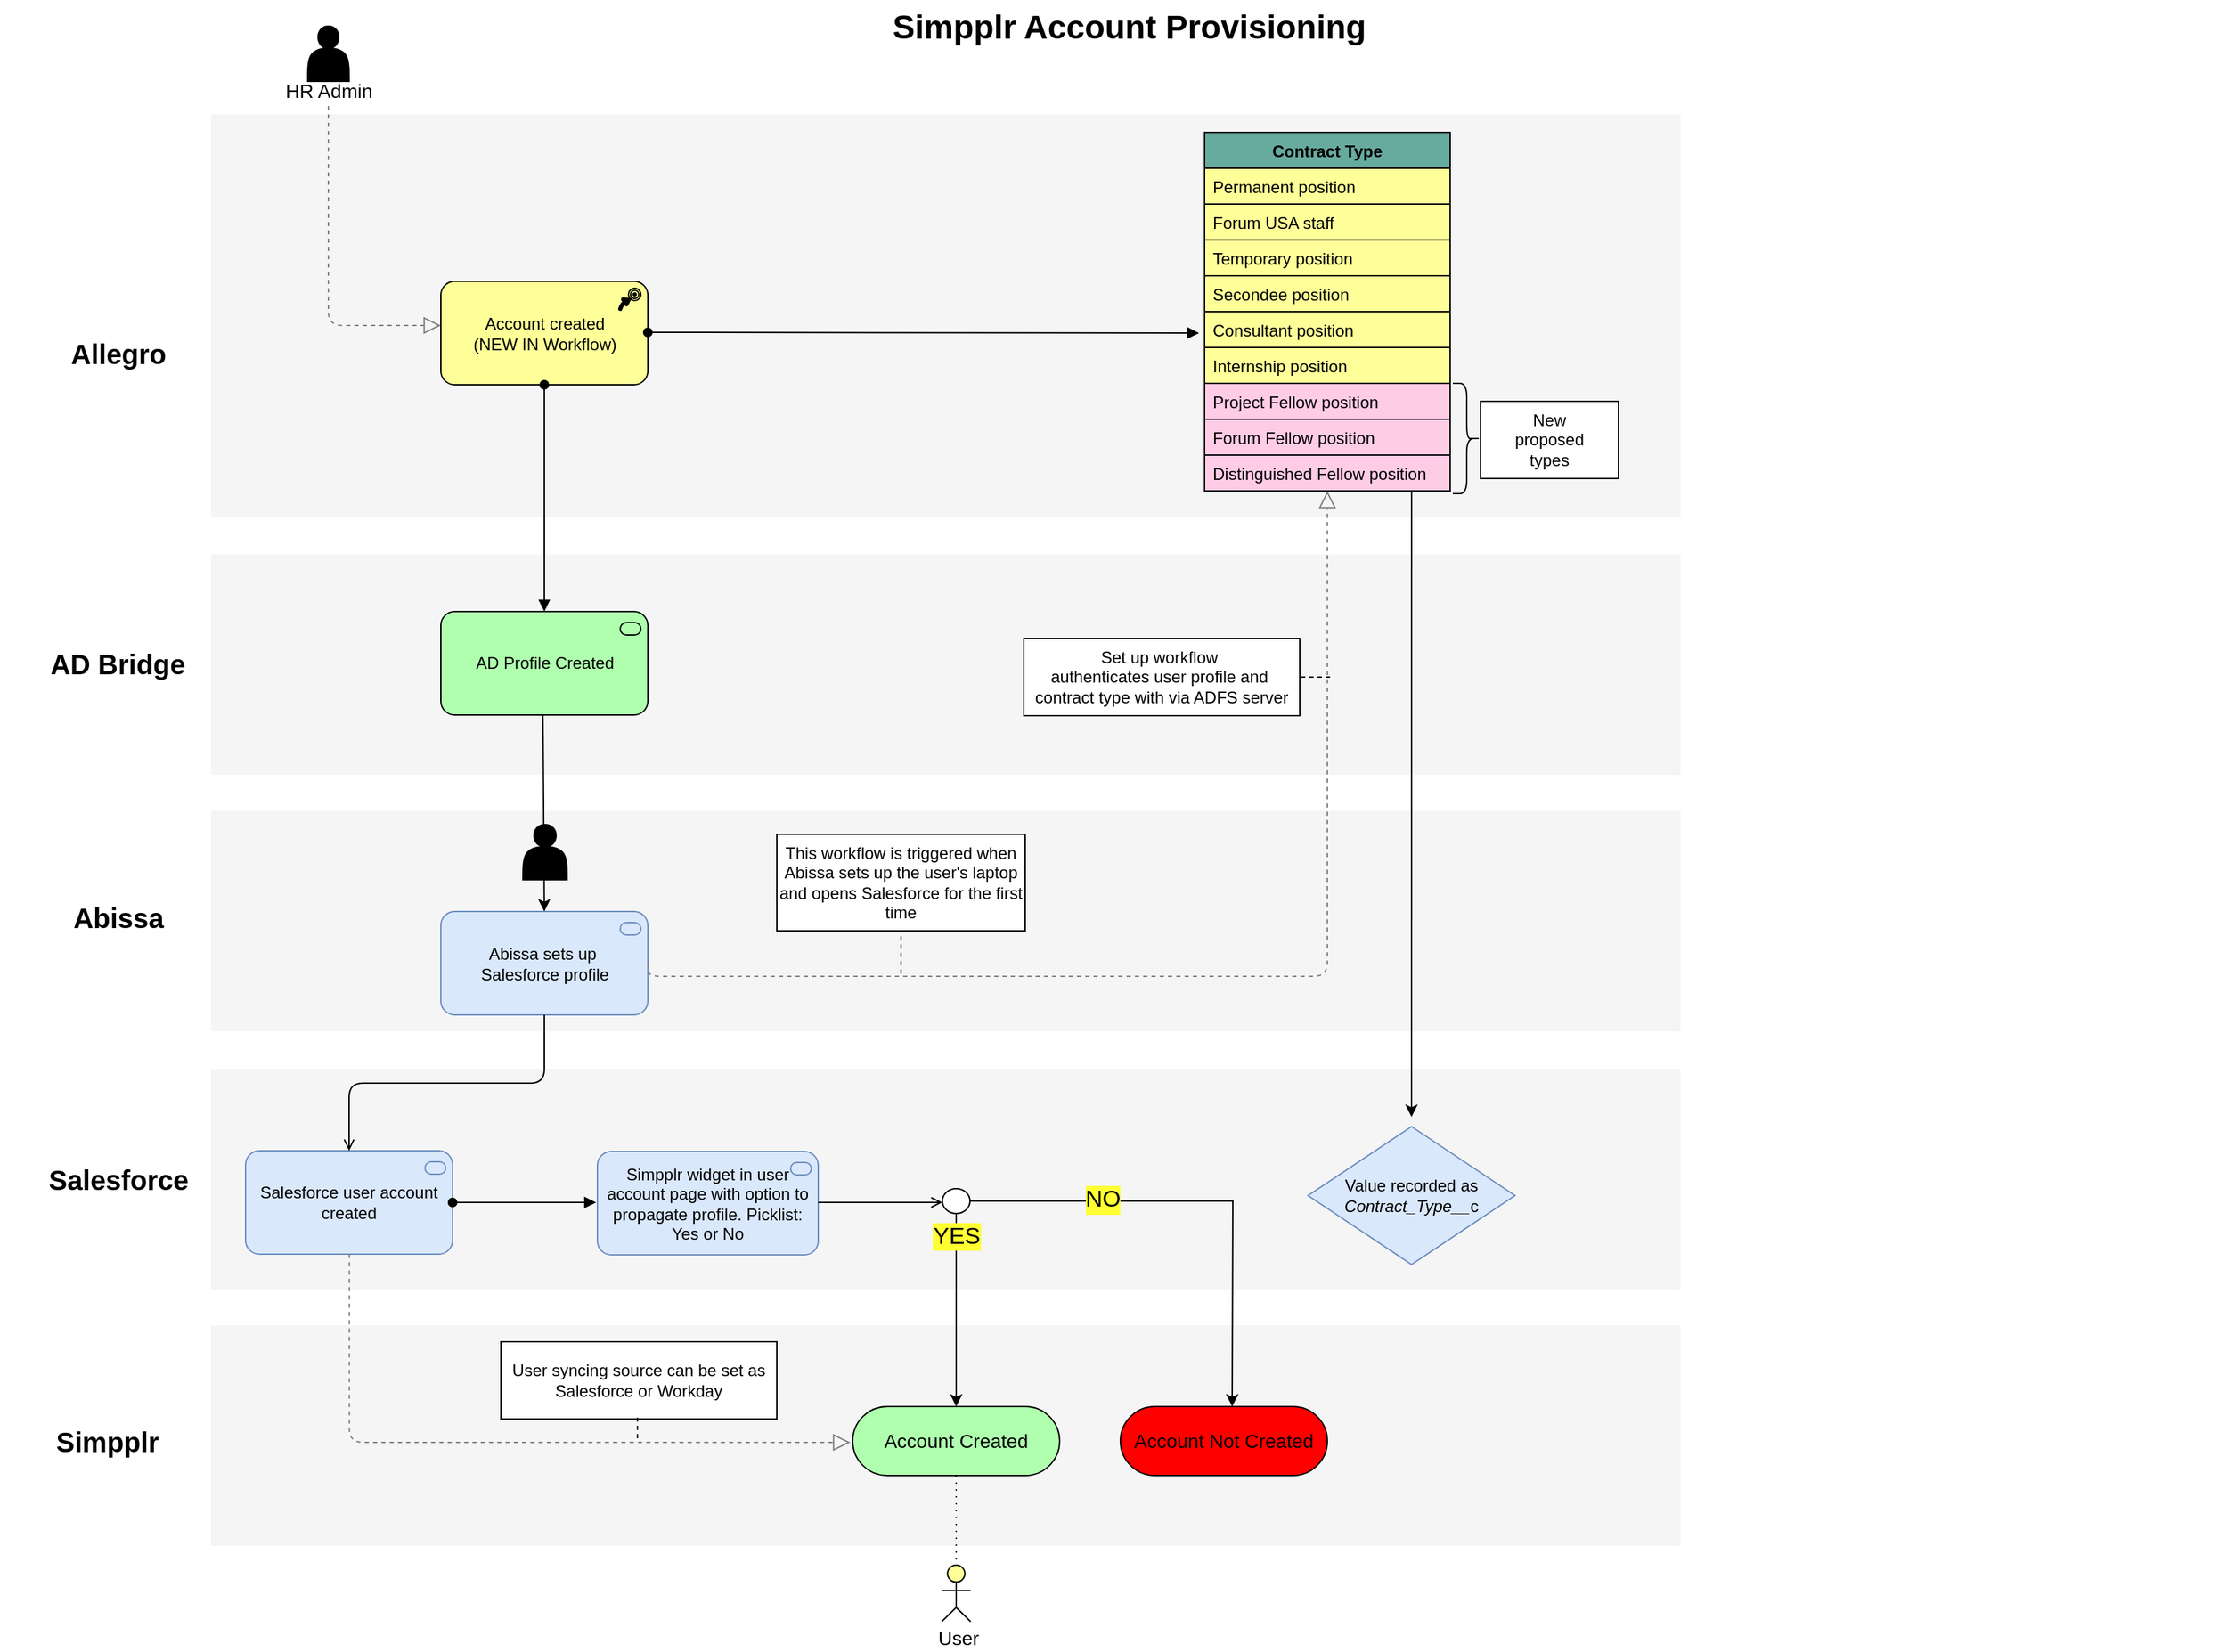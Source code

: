 <mxfile version="12.0.2" type="github" pages="1"><diagram name="Page-1" id="44bbcf24-548e-d532-59d3-359de5b44cbb"><mxGraphModel dx="1172" dy="727" grid="0" gridSize="10" guides="1" tooltips="1" connect="1" arrows="1" fold="1" page="1" pageScale="1.5" pageWidth="1169" pageHeight="826" background="none" math="0" shadow="0"><root><mxCell id="0" style=";html=1;"/><mxCell id="1" style=";html=1;" parent="0"/><mxCell id="UKAQFLcODLnGMiNsOCqj-25" value="" style="whiteSpace=wrap;html=1;strokeColor=none;strokeWidth=1;fillColor=#f5f5f5;fontSize=14;imageHeight=24;" vertex="1" parent="1"><mxGeometry x="210" y="1001" width="1065" height="160" as="geometry"/></mxCell><mxCell id="UKAQFLcODLnGMiNsOCqj-1" value="" style="whiteSpace=wrap;html=1;strokeColor=none;strokeWidth=1;fillColor=#f5f5f5;fontSize=14;" vertex="1" parent="1"><mxGeometry x="210" y="442" width="1065" height="160" as="geometry"/></mxCell><mxCell id="6eae4fabf1afb631-36" value="" style="whiteSpace=wrap;html=1;strokeColor=none;strokeWidth=1;fillColor=#f5f5f5;fontSize=14;" parent="1" vertex="1"><mxGeometry x="210" y="628" width="1065" height="160" as="geometry"/></mxCell><mxCell id="6eae4fabf1afb631-35" value="" style="whiteSpace=wrap;html=1;strokeColor=none;strokeWidth=1;fillColor=#f5f5f5;fontSize=14;" parent="1" vertex="1"><mxGeometry x="210" y="815" width="1065" height="160" as="geometry"/></mxCell><mxCell id="6eae4fabf1afb631-34" value="" style="whiteSpace=wrap;html=1;strokeColor=none;strokeWidth=1;fillColor=#f5f5f5;fontSize=14;imageWidth=24;imageAspect=1;" parent="1" vertex="1"><mxGeometry x="210" y="123" width="1065" height="292" as="geometry"/></mxCell><mxCell id="6eae4fabf1afb631-5" value="Account Created" style="html=1;whiteSpace=wrap;fillColor=#AFFFAF;strokeColor=#000000;shape=mxgraph.archimate3.service;fontSize=14;" parent="1" vertex="1"><mxGeometry x="675" y="1060" width="150" height="50" as="geometry"/></mxCell><mxCell id="6eae4fabf1afb631-6" value="Account Not Created" style="html=1;whiteSpace=wrap;fillColor=#FF0000;strokeColor=#000000;shape=mxgraph.archimate3.service;fontSize=14;" parent="1" vertex="1"><mxGeometry x="869" y="1060" width="150" height="50" as="geometry"/></mxCell><mxCell id="6eae4fabf1afb631-29" value="Salesforce" style="text;html=1;strokeColor=none;fillColor=none;align=center;verticalAlign=middle;whiteSpace=wrap;fontSize=20;fontStyle=1" parent="1" vertex="1"><mxGeometry x="92.5" y="885" width="100" height="20" as="geometry"/></mxCell><mxCell id="6eae4fabf1afb631-30" value="AD Bridge" style="text;html=1;strokeColor=none;fillColor=none;align=center;verticalAlign=middle;whiteSpace=wrap;fontSize=20;fontStyle=1" parent="1" vertex="1"><mxGeometry x="75" y="511" width="135" height="20" as="geometry"/></mxCell><mxCell id="6eae4fabf1afb631-31" value="Allegro" style="text;html=1;strokeColor=none;fillColor=none;align=center;verticalAlign=middle;whiteSpace=wrap;fontSize=20;fontStyle=1" parent="1" vertex="1"><mxGeometry x="57.5" y="286" width="170" height="20" as="geometry"/></mxCell><mxCell id="6eae4fabf1afb631-33" style="edgeStyle=elbowEdgeStyle;rounded=1;elbow=vertical;html=1;dashed=1;startSize=10;endArrow=block;endFill=0;endSize=10;jettySize=auto;orthogonalLoop=1;strokeColor=#808080;fontSize=14;exitX=0.5;exitY=1;exitDx=0;exitDy=0;" parent="1" source="UKAQFLcODLnGMiNsOCqj-3" target="UKAQFLcODLnGMiNsOCqj-16" edge="1"><mxGeometry relative="1" as="geometry"><mxPoint x="290" y="167" as="sourcePoint"/><mxPoint x="376.5" y="305" as="targetPoint"/><Array as="points"><mxPoint x="331" y="276"/><mxPoint x="320" y="305"/><mxPoint x="338" y="305"/></Array></mxGeometry></mxCell><mxCell id="UKAQFLcODLnGMiNsOCqj-76" value="HR Admin" style="text;html=1;resizable=0;points=[];align=center;verticalAlign=middle;labelBackgroundColor=#ffffff;fontSize=14;" vertex="1" connectable="0" parent="6eae4fabf1afb631-33"><mxGeometry x="-0.95" relative="1" as="geometry"><mxPoint as="offset"/></mxGeometry></mxCell><mxCell id="6eae4fabf1afb631-37" value="Simpplr Account Provisioning" style="text;strokeColor=none;fillColor=none;html=1;fontSize=24;fontStyle=1;verticalAlign=middle;align=center;" parent="1" vertex="1"><mxGeometry x="80" y="40" width="1590" height="40" as="geometry"/></mxCell><mxCell id="UKAQFLcODLnGMiNsOCqj-2" value="Simpplr" style="text;html=1;strokeColor=none;fillColor=none;align=center;verticalAlign=middle;whiteSpace=wrap;fontSize=20;fontStyle=1" vertex="1" parent="1"><mxGeometry x="80" y="1075" width="110" height="20" as="geometry"/></mxCell><mxCell id="UKAQFLcODLnGMiNsOCqj-3" value="" style="shape=actor;whiteSpace=wrap;html=1;fillColor=#000000;" vertex="1" parent="1"><mxGeometry x="280" y="59" width="30" height="40" as="geometry"/></mxCell><mxCell id="UKAQFLcODLnGMiNsOCqj-7" value="Contract Type" style="swimlane;fontStyle=1;childLayout=stackLayout;horizontal=1;startSize=26;fillColor=#67AB9F;horizontalStack=0;resizeParent=1;resizeParentMax=0;resizeLast=0;collapsible=1;marginBottom=0;strokeColor=#000000;" vertex="1" parent="1"><mxGeometry x="930" y="136" width="178" height="260" as="geometry"><mxRectangle x="930" y="188" width="110" height="26" as="alternateBounds"/></mxGeometry></mxCell><mxCell id="UKAQFLcODLnGMiNsOCqj-8" value="Permanent position" style="text;strokeColor=#000000;fillColor=#FFFF99;align=left;verticalAlign=top;spacingLeft=4;spacingRight=4;overflow=hidden;rotatable=0;points=[[0,0.5],[1,0.5]];portConstraint=eastwest;" vertex="1" parent="UKAQFLcODLnGMiNsOCqj-7"><mxGeometry y="26" width="178" height="26" as="geometry"/></mxCell><mxCell id="UKAQFLcODLnGMiNsOCqj-87" value="Forum USA staff" style="text;strokeColor=#000000;fillColor=#FFFF99;align=left;verticalAlign=top;spacingLeft=4;spacingRight=4;overflow=hidden;rotatable=0;points=[[0,0.5],[1,0.5]];portConstraint=eastwest;" vertex="1" parent="UKAQFLcODLnGMiNsOCqj-7"><mxGeometry y="52" width="178" height="26" as="geometry"/></mxCell><mxCell id="UKAQFLcODLnGMiNsOCqj-9" value="Temporary position" style="text;strokeColor=#000000;fillColor=#FFFF99;align=left;verticalAlign=top;spacingLeft=4;spacingRight=4;overflow=hidden;rotatable=0;points=[[0,0.5],[1,0.5]];portConstraint=eastwest;" vertex="1" parent="UKAQFLcODLnGMiNsOCqj-7"><mxGeometry y="78" width="178" height="26" as="geometry"/></mxCell><mxCell id="UKAQFLcODLnGMiNsOCqj-10" value="Secondee position" style="text;strokeColor=#000000;fillColor=#FFFF99;align=left;verticalAlign=top;spacingLeft=4;spacingRight=4;overflow=hidden;rotatable=0;points=[[0,0.5],[1,0.5]];portConstraint=eastwest;" vertex="1" parent="UKAQFLcODLnGMiNsOCqj-7"><mxGeometry y="104" width="178" height="26" as="geometry"/></mxCell><mxCell id="UKAQFLcODLnGMiNsOCqj-15" value="Consultant position" style="text;strokeColor=#000000;fillColor=#FFFF99;align=left;verticalAlign=top;spacingLeft=4;spacingRight=4;overflow=hidden;rotatable=0;points=[[0,0.5],[1,0.5]];portConstraint=eastwest;" vertex="1" parent="UKAQFLcODLnGMiNsOCqj-7"><mxGeometry y="130" width="178" height="26" as="geometry"/></mxCell><mxCell id="UKAQFLcODLnGMiNsOCqj-86" value="Internship position" style="text;strokeColor=#000000;fillColor=#FFFF99;align=left;verticalAlign=top;spacingLeft=4;spacingRight=4;overflow=hidden;rotatable=0;points=[[0,0.5],[1,0.5]];portConstraint=eastwest;" vertex="1" parent="UKAQFLcODLnGMiNsOCqj-7"><mxGeometry y="156" width="178" height="26" as="geometry"/></mxCell><mxCell id="UKAQFLcODLnGMiNsOCqj-14" value="Project Fellow position" style="text;strokeColor=#000000;fillColor=#FFCCE6;align=left;verticalAlign=top;spacingLeft=4;spacingRight=4;overflow=hidden;rotatable=0;points=[[0,0.5],[1,0.5]];portConstraint=eastwest;" vertex="1" parent="UKAQFLcODLnGMiNsOCqj-7"><mxGeometry y="182" width="178" height="26" as="geometry"/></mxCell><mxCell id="UKAQFLcODLnGMiNsOCqj-19" value="Forum Fellow position" style="text;strokeColor=#000000;fillColor=#FFCCE6;align=left;verticalAlign=top;spacingLeft=4;spacingRight=4;overflow=hidden;rotatable=0;points=[[0,0.5],[1,0.5]];portConstraint=eastwest;" vertex="1" parent="UKAQFLcODLnGMiNsOCqj-7"><mxGeometry y="208" width="178" height="26" as="geometry"/></mxCell><mxCell id="UKAQFLcODLnGMiNsOCqj-18" value="Distinguished Fellow position" style="text;strokeColor=#000000;fillColor=#FFCCE6;align=left;verticalAlign=top;spacingLeft=4;spacingRight=4;overflow=hidden;rotatable=0;points=[[0,0.5],[1,0.5]];portConstraint=eastwest;" vertex="1" parent="UKAQFLcODLnGMiNsOCqj-7"><mxGeometry y="234" width="178" height="26" as="geometry"/></mxCell><UserObject label="Account created&lt;br&gt;(NEW IN Workflow)" link="https://weforum.jira.com/wiki/spaces/ITIS/pages/1164705906/SAD+-+Autoinout" id="UKAQFLcODLnGMiNsOCqj-16"><mxCell style="html=1;outlineConnect=0;whiteSpace=wrap;fillColor=#Ffff99;strokeColor=#000000;shape=mxgraph.archimate3.application;appType=course;archiType=rounded;" vertex="1" parent="1"><mxGeometry x="376.5" y="244" width="150" height="75" as="geometry"/></mxCell></UserObject><mxCell id="UKAQFLcODLnGMiNsOCqj-21" value="AD Profile Created" style="html=1;outlineConnect=0;whiteSpace=wrap;fillColor=#AFFFAF;strokeColor=#000000;shape=mxgraph.archimate3.application;appType=serv;archiType=rounded" vertex="1" parent="1"><mxGeometry x="376.5" y="483.5" width="150" height="75" as="geometry"/></mxCell><mxCell id="UKAQFLcODLnGMiNsOCqj-26" value="Abissa" style="text;html=1;strokeColor=none;fillColor=none;align=center;verticalAlign=middle;whiteSpace=wrap;fontSize=20;fontStyle=1" vertex="1" parent="1"><mxGeometry x="83.5" y="695" width="118" height="20" as="geometry"/></mxCell><mxCell id="UKAQFLcODLnGMiNsOCqj-27" value="Abissa sets up&amp;nbsp;&lt;br&gt;Salesforce profile" style="html=1;outlineConnect=0;whiteSpace=wrap;fillColor=#dae8fc;strokeColor=#6c8ebf;shape=mxgraph.archimate3.application;appType=serv;archiType=rounded" vertex="1" parent="1"><mxGeometry x="376.5" y="701" width="150" height="75" as="geometry"/></mxCell><mxCell id="UKAQFLcODLnGMiNsOCqj-28" value="" style="shape=actor;whiteSpace=wrap;html=1;fillColor=#000000;" vertex="1" parent="1"><mxGeometry x="436" y="638" width="32" height="40" as="geometry"/></mxCell><mxCell id="UKAQFLcODLnGMiNsOCqj-29" value="" style="endArrow=classic;html=1;entryX=0.5;entryY=0;entryDx=0;entryDy=0;entryPerimeter=0;" edge="1" parent="1" target="UKAQFLcODLnGMiNsOCqj-27"><mxGeometry width="50" height="50" relative="1" as="geometry"><mxPoint x="450.5" y="558.5" as="sourcePoint"/><mxPoint x="450.5" y="698.5" as="targetPoint"/></mxGeometry></mxCell><mxCell id="UKAQFLcODLnGMiNsOCqj-31" style="edgeStyle=elbowEdgeStyle;rounded=1;elbow=vertical;html=1;dashed=1;startSize=10;endArrow=block;endFill=0;endSize=10;jettySize=auto;orthogonalLoop=1;strokeColor=#808080;fontSize=14;exitX=1;exitY=0.5;exitDx=0;exitDy=0;exitPerimeter=0;" edge="1" parent="1" source="UKAQFLcODLnGMiNsOCqj-27" target="UKAQFLcODLnGMiNsOCqj-18"><mxGeometry relative="1" as="geometry"><mxPoint x="714.5" y="647.5" as="sourcePoint"/><mxPoint x="801" y="812.5" as="targetPoint"/><Array as="points"><mxPoint x="770" y="748"/><mxPoint x="762.5" y="812.5"/></Array></mxGeometry></mxCell><mxCell id="UKAQFLcODLnGMiNsOCqj-35" value="This workflow is triggered when Abissa sets up the user's laptop and opens Salesforce for the first time" style="shape=note;whiteSpace=wrap;html=1;backgroundOutline=1;darkOpacity=0.05;strokeColor=#000000;fillColor=#FFFFFF;size=0;" vertex="1" parent="1"><mxGeometry x="620" y="645" width="180" height="70" as="geometry"/></mxCell><mxCell id="UKAQFLcODLnGMiNsOCqj-36" value="Salesforce user account created" style="html=1;outlineConnect=0;whiteSpace=wrap;fillColor=#dae8fc;strokeColor=#6c8ebf;shape=mxgraph.archimate3.application;appType=serv;archiType=rounded" vertex="1" parent="1"><mxGeometry x="235" y="874.5" width="150" height="75" as="geometry"/></mxCell><mxCell id="UKAQFLcODLnGMiNsOCqj-40" value="&lt;span style=&quot;white-space: nowrap ; background-color: rgb(255 , 255 , 255)&quot;&gt;New &lt;br&gt;proposed&lt;br&gt;types&lt;br&gt;&lt;/span&gt;" style="shape=note;whiteSpace=wrap;html=1;backgroundOutline=1;darkOpacity=0.05;strokeColor=#000000;fillColor=#FFFFFF;size=0;" vertex="1" parent="1"><mxGeometry x="1130" y="331" width="100" height="56" as="geometry"/></mxCell><mxCell id="UKAQFLcODLnGMiNsOCqj-41" value="" style="shape=curlyBracket;whiteSpace=wrap;html=1;rounded=1;strokeColor=#000000;fillColor=#FFFFFF;rotation=-180;" vertex="1" parent="1"><mxGeometry x="1110" y="318" width="20" height="80" as="geometry"/></mxCell><mxCell id="UKAQFLcODLnGMiNsOCqj-44" value="&lt;span style=&quot;white-space: nowrap ; background-color: rgb(255 , 255 , 255)&quot;&gt;Set up workflow&amp;nbsp;&lt;/span&gt;&lt;br style=&quot;white-space: nowrap&quot;&gt;&lt;span style=&quot;white-space: nowrap ; background-color: rgb(255 , 255 , 255)&quot;&gt;authenticates user profile and&amp;nbsp;&lt;/span&gt;&lt;br style=&quot;white-space: nowrap&quot;&gt;&lt;span style=&quot;white-space: nowrap ; background-color: rgb(255 , 255 , 255)&quot;&gt;contract type with via ADFS server&lt;/span&gt;" style="shape=note;whiteSpace=wrap;html=1;backgroundOutline=1;darkOpacity=0.05;strokeColor=#000000;fillColor=#FFFFFF;size=0;" vertex="1" parent="1"><mxGeometry x="799" y="503" width="200" height="56" as="geometry"/></mxCell><mxCell id="UKAQFLcODLnGMiNsOCqj-48" value="" style="endArrow=classic;html=1;exitX=0.843;exitY=1;exitDx=0;exitDy=0;exitPerimeter=0;" edge="1" parent="1" source="UKAQFLcODLnGMiNsOCqj-18"><mxGeometry width="50" height="50" relative="1" as="geometry"><mxPoint x="1080" y="740" as="sourcePoint"/><mxPoint x="1080" y="850" as="targetPoint"/></mxGeometry></mxCell><mxCell id="UKAQFLcODLnGMiNsOCqj-49" value="Value recorded as &lt;i&gt;Contract_Type__&lt;/i&gt;c" style="rhombus;whiteSpace=wrap;html=1;strokeColor=#6c8ebf;fillColor=#dae8fc;" vertex="1" parent="1"><mxGeometry x="1005" y="857" width="150" height="100" as="geometry"/></mxCell><UserObject label="Simpplr widget in user account page with option to propagate profile. Picklist: Yes or No" link="https://support.simpplr.com/customer/en/portal/articles/2154220-how-do-i-prevent-a-salesforce-user-from-appearing-in-simpplr-" id="UKAQFLcODLnGMiNsOCqj-54"><mxCell style="html=1;outlineConnect=0;whiteSpace=wrap;fillColor=#dae8fc;strokeColor=#6c8ebf;shape=mxgraph.archimate3.application;appType=serv;archiType=rounded" vertex="1" parent="1"><mxGeometry x="490" y="875" width="160" height="75" as="geometry"/></mxCell></UserObject><mxCell id="UKAQFLcODLnGMiNsOCqj-56" value="" style="edgeStyle=elbowEdgeStyle;html=1;endArrow=open;elbow=vertical;endFill=1;exitX=0.5;exitY=1;exitDx=0;exitDy=0;exitPerimeter=0;" edge="1" parent="1" source="UKAQFLcODLnGMiNsOCqj-27" target="UKAQFLcODLnGMiNsOCqj-36"><mxGeometry width="160" relative="1" as="geometry"><mxPoint x="388" y="840" as="sourcePoint"/><mxPoint x="548" y="840" as="targetPoint"/></mxGeometry></mxCell><mxCell id="UKAQFLcODLnGMiNsOCqj-70" value="" style="edgeStyle=orthogonalEdgeStyle;rounded=0;orthogonalLoop=1;jettySize=auto;html=1;" edge="1" parent="1" source="UKAQFLcODLnGMiNsOCqj-60" target="6eae4fabf1afb631-5"><mxGeometry relative="1" as="geometry"><mxPoint x="750" y="1000" as="targetPoint"/></mxGeometry></mxCell><mxCell id="UKAQFLcODLnGMiNsOCqj-72" value="" style="edgeStyle=orthogonalEdgeStyle;rounded=0;orthogonalLoop=1;jettySize=auto;html=1;" edge="1" parent="1" source="UKAQFLcODLnGMiNsOCqj-60"><mxGeometry relative="1" as="geometry"><mxPoint x="950" y="1060" as="targetPoint"/></mxGeometry></mxCell><mxCell id="UKAQFLcODLnGMiNsOCqj-73" value="NO" style="text;html=1;resizable=0;points=[];align=center;verticalAlign=middle;labelBackgroundColor=#FFFF33;fontSize=17;" vertex="1" connectable="0" parent="UKAQFLcODLnGMiNsOCqj-72"><mxGeometry x="-0.436" y="-3" relative="1" as="geometry"><mxPoint y="-4" as="offset"/></mxGeometry></mxCell><mxCell id="UKAQFLcODLnGMiNsOCqj-60" value="YES" style="ellipse;html=1;verticalLabelPosition=bottom;labelBackgroundColor=#FFFF33;verticalAlign=top;fillColor=#ffffff;strokeColor=#000000;fontSize=17;" vertex="1" parent="1"><mxGeometry x="740" y="902" width="20" height="18" as="geometry"/></mxCell><mxCell id="UKAQFLcODLnGMiNsOCqj-66" value="" style="edgeStyle=elbowEdgeStyle;html=1;endArrow=open;elbow=vertical;endFill=1;" edge="1" parent="1"><mxGeometry width="160" relative="1" as="geometry"><mxPoint x="650" y="912" as="sourcePoint"/><mxPoint x="740" y="912" as="targetPoint"/></mxGeometry></mxCell><mxCell id="UKAQFLcODLnGMiNsOCqj-78" value="" style="endArrow=none;dashed=1;html=1;fontSize=17;entryX=0.5;entryY=1;entryDx=0;entryDy=0;entryPerimeter=0;" edge="1" parent="1" target="UKAQFLcODLnGMiNsOCqj-35"><mxGeometry width="50" height="50" relative="1" as="geometry"><mxPoint x="710" y="746" as="sourcePoint"/><mxPoint x="887" y="676" as="targetPoint"/></mxGeometry></mxCell><mxCell id="UKAQFLcODLnGMiNsOCqj-79" value="" style="endArrow=none;dashed=1;html=1;fontSize=17;entryX=0;entryY=0;entryDx=200;entryDy=28;entryPerimeter=0;" edge="1" parent="1"><mxGeometry width="50" height="50" relative="1" as="geometry"><mxPoint x="1021" y="531" as="sourcePoint"/><mxPoint x="999" y="531" as="targetPoint"/></mxGeometry></mxCell><mxCell id="UKAQFLcODLnGMiNsOCqj-80" style="edgeStyle=elbowEdgeStyle;rounded=1;elbow=vertical;html=1;dashed=1;startSize=10;endArrow=block;endFill=0;endSize=10;jettySize=auto;orthogonalLoop=1;strokeColor=#808080;fontSize=14;exitX=0.5;exitY=1;exitDx=0;exitDy=0;entryX=0.435;entryY=0.531;entryDx=0;entryDy=0;entryPerimeter=0;" edge="1" parent="1" target="UKAQFLcODLnGMiNsOCqj-25"><mxGeometry relative="1" as="geometry"><mxPoint x="310.167" y="949.333" as="sourcePoint"/><mxPoint x="391" y="1134" as="targetPoint"/><Array as="points"><mxPoint x="488" y="1086"/><mxPoint x="352.5" y="1134"/></Array></mxGeometry></mxCell><mxCell id="UKAQFLcODLnGMiNsOCqj-84" value="&lt;span style=&quot;white-space: nowrap ; background-color: rgb(255 , 255 , 255)&quot;&gt;User syncing source can be set as&lt;br&gt;Salesforce or Workday&lt;br&gt;&lt;/span&gt;" style="shape=note;whiteSpace=wrap;html=1;backgroundOutline=1;darkOpacity=0.05;strokeColor=#000000;fillColor=#FFFFFF;size=0;" vertex="1" parent="1"><mxGeometry x="420" y="1013" width="200" height="56" as="geometry"/></mxCell><mxCell id="UKAQFLcODLnGMiNsOCqj-85" value="" style="endArrow=none;dashed=1;html=1;fontSize=17;entryX=0.5;entryY=1;entryDx=0;entryDy=0;entryPerimeter=0;" edge="1" parent="1"><mxGeometry width="50" height="50" relative="1" as="geometry"><mxPoint x="519" y="1083" as="sourcePoint"/><mxPoint x="519" y="1065.5" as="targetPoint"/></mxGeometry></mxCell><mxCell id="UKAQFLcODLnGMiNsOCqj-90" value="" style="endArrow=block;html=1;endFill=1;startArrow=oval;startFill=1;edgeStyle=elbowEdgeStyle;elbow=vertical;fontSize=17;" edge="1" parent="1"><mxGeometry width="160" relative="1" as="geometry"><mxPoint x="385" y="912" as="sourcePoint"/><mxPoint x="489" y="912" as="targetPoint"/></mxGeometry></mxCell><mxCell id="UKAQFLcODLnGMiNsOCqj-91" value="" style="endArrow=block;html=1;endFill=1;startArrow=oval;startFill=1;edgeStyle=elbowEdgeStyle;elbow=vertical;fontSize=17;entryX=0.5;entryY=0;entryDx=0;entryDy=0;entryPerimeter=0;" edge="1" parent="1" source="UKAQFLcODLnGMiNsOCqj-16" target="UKAQFLcODLnGMiNsOCqj-21"><mxGeometry width="160" relative="1" as="geometry"><mxPoint x="310" y="369" as="sourcePoint"/><mxPoint x="470" y="369" as="targetPoint"/></mxGeometry></mxCell><mxCell id="UKAQFLcODLnGMiNsOCqj-93" value="" style="endArrow=block;html=1;endFill=1;startArrow=oval;startFill=1;edgeStyle=elbowEdgeStyle;elbow=vertical;fontSize=17;" edge="1" parent="1"><mxGeometry width="160" relative="1" as="geometry"><mxPoint x="526.5" y="281" as="sourcePoint"/><mxPoint x="926" y="281.5" as="targetPoint"/></mxGeometry></mxCell><mxCell id="UKAQFLcODLnGMiNsOCqj-95" value="" style="html=1;outlineConnect=0;whiteSpace=wrap;fillColor=#ffff99;strokeColor=#000000;verticalLabelPosition=bottom;verticalAlign=top;align=center;shape=mxgraph.archimate3.actor;labelBackgroundColor=#FFFF33;fontSize=14;" vertex="1" parent="1"><mxGeometry x="739.5" y="1175" width="21" height="41" as="geometry"/></mxCell><mxCell id="UKAQFLcODLnGMiNsOCqj-96" value="" style="edgeStyle=elbowEdgeStyle;html=1;endArrow=none;elbow=vertical;dashed=1;startFill=0;dashPattern=1 4;fontSize=14;exitX=0.5;exitY=1;exitDx=0;exitDy=0;exitPerimeter=0;" edge="1" parent="1" source="6eae4fabf1afb631-5"><mxGeometry width="160" relative="1" as="geometry"><mxPoint x="570" y="1186.5" as="sourcePoint"/><mxPoint x="750" y="1172" as="targetPoint"/></mxGeometry></mxCell><mxCell id="UKAQFLcODLnGMiNsOCqj-100" value="User" style="text;html=1;resizable=0;points=[];autosize=1;align=left;verticalAlign=top;spacingTop=-4;fontSize=14;" vertex="1" parent="1"><mxGeometry x="735" y="1217" width="40" height="17" as="geometry"/></mxCell></root></mxGraphModel></diagram></mxfile>